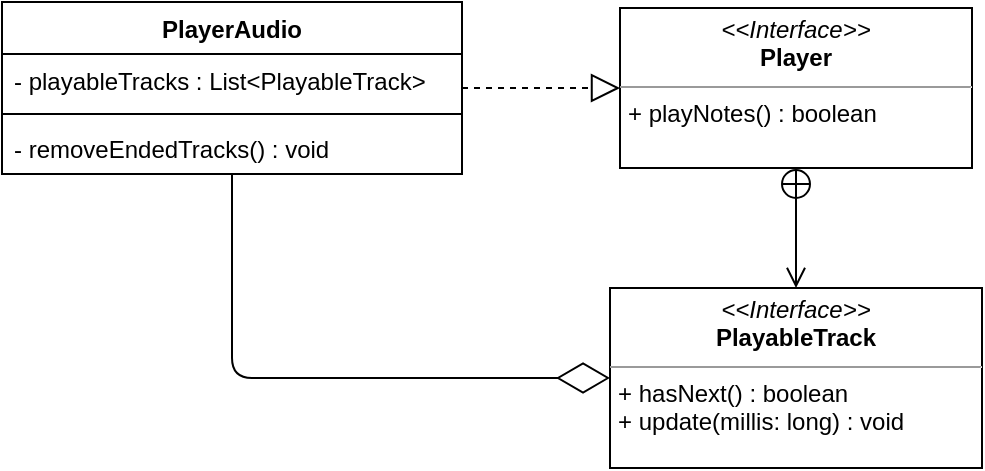 <mxfile version="14.9.9" type="device" pages="4"><diagram id="k_rrn5zqIr8VhojCf_Em" name="Page-1"><mxGraphModel dx="1422" dy="798" grid="1" gridSize="10" guides="1" tooltips="1" connect="1" arrows="1" fold="1" page="1" pageScale="1" pageWidth="827" pageHeight="1169" math="0" shadow="0"><root><mxCell id="0"/><mxCell id="1" parent="0"/><mxCell id="SzUyNCd8oVclTCzaEo2t-32" value="&lt;p style=&quot;margin: 0px ; margin-top: 4px ; text-align: center&quot;&gt;&lt;i&gt;&amp;lt;&amp;lt;Interface&amp;gt;&amp;gt;&lt;/i&gt;&lt;br&gt;&lt;b&gt;PlayableTrack&lt;/b&gt;&lt;/p&gt;&lt;hr size=&quot;1&quot;&gt;&lt;p style=&quot;margin: 0px ; margin-left: 4px&quot;&gt;+ hasNext() : boolean&lt;/p&gt;&lt;p style=&quot;margin: 0px ; margin-left: 4px&quot;&gt;+ update(millis: long) : void&lt;/p&gt;" style="verticalAlign=top;align=left;overflow=fill;fontSize=12;fontFamily=Helvetica;html=1;" vertex="1" parent="1"><mxGeometry x="644" y="403" width="186" height="90" as="geometry"/></mxCell><mxCell id="SzUyNCd8oVclTCzaEo2t-33" value="&lt;p style=&quot;margin: 0px ; margin-top: 4px ; text-align: center&quot;&gt;&lt;i&gt;&amp;lt;&amp;lt;Interface&amp;gt;&amp;gt;&lt;/i&gt;&lt;br&gt;&lt;b&gt;Player&lt;/b&gt;&lt;/p&gt;&lt;hr size=&quot;1&quot;&gt;&lt;p style=&quot;margin: 0px ; margin-left: 4px&quot;&gt;&lt;/p&gt;&lt;p style=&quot;margin: 0px ; margin-left: 4px&quot;&gt;+ playNotes() : boolean&lt;/p&gt;" style="verticalAlign=top;align=left;overflow=fill;fontSize=12;fontFamily=Helvetica;html=1;" vertex="1" parent="1"><mxGeometry x="649" y="263" width="176" height="80" as="geometry"/></mxCell><mxCell id="SzUyNCd8oVclTCzaEo2t-34" value="" style="endArrow=open;startArrow=circlePlus;endFill=0;startFill=0;endSize=8;html=1;" edge="1" parent="1" source="SzUyNCd8oVclTCzaEo2t-33" target="SzUyNCd8oVclTCzaEo2t-32"><mxGeometry width="160" relative="1" as="geometry"><mxPoint x="450" y="463" as="sourcePoint"/><mxPoint x="610" y="463" as="targetPoint"/></mxGeometry></mxCell><mxCell id="SzUyNCd8oVclTCzaEo2t-35" value="" style="endArrow=block;dashed=1;endFill=0;endSize=12;html=1;" edge="1" parent="1" source="SzUyNCd8oVclTCzaEo2t-37" target="SzUyNCd8oVclTCzaEo2t-33"><mxGeometry width="160" relative="1" as="geometry"><mxPoint x="580.0" y="308.567" as="sourcePoint"/><mxPoint x="610" y="443" as="targetPoint"/></mxGeometry></mxCell><mxCell id="SzUyNCd8oVclTCzaEo2t-36" value="" style="endArrow=diamondThin;endFill=0;endSize=24;html=1;" edge="1" parent="1" source="SzUyNCd8oVclTCzaEo2t-37" target="SzUyNCd8oVclTCzaEo2t-32"><mxGeometry width="160" relative="1" as="geometry"><mxPoint x="455" y="348" as="sourcePoint"/><mxPoint x="580" y="403" as="targetPoint"/><Array as="points"><mxPoint x="455" y="448"/></Array></mxGeometry></mxCell><mxCell id="SzUyNCd8oVclTCzaEo2t-37" value="PlayerAudio" style="swimlane;fontStyle=1;align=center;verticalAlign=top;childLayout=stackLayout;horizontal=1;startSize=26;horizontalStack=0;resizeParent=1;resizeParentMax=0;resizeLast=0;collapsible=1;marginBottom=0;" vertex="1" parent="1"><mxGeometry x="340" y="260" width="230" height="86" as="geometry"/></mxCell><mxCell id="SzUyNCd8oVclTCzaEo2t-38" value="- playableTracks : List&lt;PlayableTrack&gt; " style="text;strokeColor=none;fillColor=none;align=left;verticalAlign=top;spacingLeft=4;spacingRight=4;overflow=hidden;rotatable=0;points=[[0,0.5],[1,0.5]];portConstraint=eastwest;" vertex="1" parent="SzUyNCd8oVclTCzaEo2t-37"><mxGeometry y="26" width="230" height="26" as="geometry"/></mxCell><mxCell id="SzUyNCd8oVclTCzaEo2t-39" value="" style="line;strokeWidth=1;fillColor=none;align=left;verticalAlign=middle;spacingTop=-1;spacingLeft=3;spacingRight=3;rotatable=0;labelPosition=right;points=[];portConstraint=eastwest;" vertex="1" parent="SzUyNCd8oVclTCzaEo2t-37"><mxGeometry y="52" width="230" height="8" as="geometry"/></mxCell><mxCell id="SzUyNCd8oVclTCzaEo2t-40" value="- removeEndedTracks() : void&#10;" style="text;strokeColor=none;fillColor=none;align=left;verticalAlign=top;spacingLeft=4;spacingRight=4;overflow=hidden;rotatable=0;points=[[0,0.5],[1,0.5]];portConstraint=eastwest;" vertex="1" parent="SzUyNCd8oVclTCzaEo2t-37"><mxGeometry y="60" width="230" height="26" as="geometry"/></mxCell></root></mxGraphModel></diagram><diagram name="Page-2" id="Au-hS6BMU81Z0RstsBPx"><mxGraphModel dx="868" dy="450" grid="1" gridSize="10" guides="1" tooltips="1" connect="1" arrows="1" fold="1" page="1" pageScale="1" pageWidth="827" pageHeight="1169" math="0" shadow="0"><root><mxCell id="8C5wuk7vizYHx7T3qNnW-0"/><mxCell id="8C5wuk7vizYHx7T3qNnW-1" parent="8C5wuk7vizYHx7T3qNnW-0"/><mxCell id="8C5wuk7vizYHx7T3qNnW-3" value="FactoryImpl" style="swimlane;fontStyle=1;align=center;verticalAlign=top;childLayout=stackLayout;horizontal=1;startSize=26;horizontalStack=0;resizeParent=1;resizeParentMax=0;resizeLast=0;collapsible=1;marginBottom=0;shadow=0;glass=0;" parent="8C5wuk7vizYHx7T3qNnW-1" vertex="1"><mxGeometry x="685" y="194" width="410" height="80" as="geometry"><mxRectangle x="250" y="60" width="100" height="26" as="alternateBounds"/></mxGeometry></mxCell><mxCell id="8C5wuk7vizYHx7T3qNnW-4" value="+ createNote(Optional&lt;Long&gt;, long, int): AbstractNote&#10;+ createTrack(Enum&lt;InstrumentType&gt;, List&lt;AbstractNote&gt;, int): MidiTrack&#10;+ getInstance(): FactoryImpl" style="text;strokeColor=none;fillColor=none;align=left;verticalAlign=top;spacingLeft=4;spacingRight=4;overflow=hidden;rotatable=0;points=[[0,0.5],[1,0.5]];portConstraint=eastwest;" parent="8C5wuk7vizYHx7T3qNnW-3" vertex="1"><mxGeometry y="26" width="410" height="54" as="geometry"/></mxCell></root></mxGraphModel></diagram><diagram name="Page-3" id="LFB6lBdNXcP_3Vf7Qt-1"><mxGraphModel dx="868" dy="450" grid="1" gridSize="10" guides="1" tooltips="1" connect="1" arrows="1" fold="1" page="1" pageScale="1" pageWidth="827" pageHeight="1169" math="0" shadow="0"><root><mxCell id="Tag7E8oZsmqzDi2GSw0v-0"/><mxCell id="Tag7E8oZsmqzDi2GSw0v-1" parent="Tag7E8oZsmqzDi2GSw0v-0"/><mxCell id="qtQ7YhHeJl3GngCu7OoQ-0" value="PercussionFactoryImpl" style="swimlane;fontStyle=1;align=center;verticalAlign=top;childLayout=stackLayout;horizontal=1;startSize=26;horizontalStack=0;resizeParent=1;resizeParentMax=0;resizeLast=0;collapsible=1;marginBottom=0;shadow=0;glass=0;" parent="Tag7E8oZsmqzDi2GSw0v-1" vertex="1"><mxGeometry x="220" y="270" width="415" height="80" as="geometry"/></mxCell><mxCell id="qtQ7YhHeJl3GngCu7OoQ-1" value="+ createNote(Optional&lt;Long&gt;, long, int): AbstractNote&#10;+ createTrack(Enum&lt;InstrumentType&gt;, List&lt;AbstractNote&gt;, int): MidiTrack&#10;+ getInstance(): PercussionFactoryImpl" style="text;strokeColor=none;fillColor=none;align=left;verticalAlign=top;spacingLeft=4;spacingRight=4;overflow=hidden;rotatable=0;points=[[0,0.5],[1,0.5]];portConstraint=eastwest;fontStyle=0" parent="qtQ7YhHeJl3GngCu7OoQ-0" vertex="1"><mxGeometry y="26" width="415" height="54" as="geometry"/></mxCell></root></mxGraphModel></diagram><diagram name="Page-4" id="u_GbOQQJyefFMlAnaOb3"><mxGraphModel dx="868" dy="450" grid="1" gridSize="10" guides="1" tooltips="1" connect="1" arrows="1" fold="1" page="1" pageScale="1" pageWidth="827" pageHeight="1169" math="0" shadow="0"><root><mxCell id="Nqq4FCEuiG_jbG7DYiuH-0"/><mxCell id="Nqq4FCEuiG_jbG7DYiuH-1" parent="Nqq4FCEuiG_jbG7DYiuH-0"/><mxCell id="o72FepuaZTZmq7vVhhZ0-0" value="&lt;p style=&quot;margin: 0px ; margin-top: 4px ; text-align: center&quot;&gt;&lt;b&gt;MidiParser&lt;/b&gt;&lt;/p&gt;&lt;hr size=&quot;1&quot;&gt;&lt;p style=&quot;margin: 0px ; margin-left: 4px&quot;&gt;&lt;/p&gt;&lt;p style=&quot;margin: 0px ; margin-left: 4px&quot;&gt;+ getInstance(): MidiParser&lt;br&gt;&lt;/p&gt;&lt;p style=&quot;margin: 0px ; margin-left: 4px&quot;&gt;+ parse(): Song&lt;br&gt;&lt;/p&gt;" style="verticalAlign=top;align=left;overflow=fill;fontSize=12;fontFamily=Helvetica;html=1;" parent="Nqq4FCEuiG_jbG7DYiuH-1" vertex="1"><mxGeometry x="340" y="210" width="160" height="60" as="geometry"/></mxCell></root></mxGraphModel></diagram></mxfile>